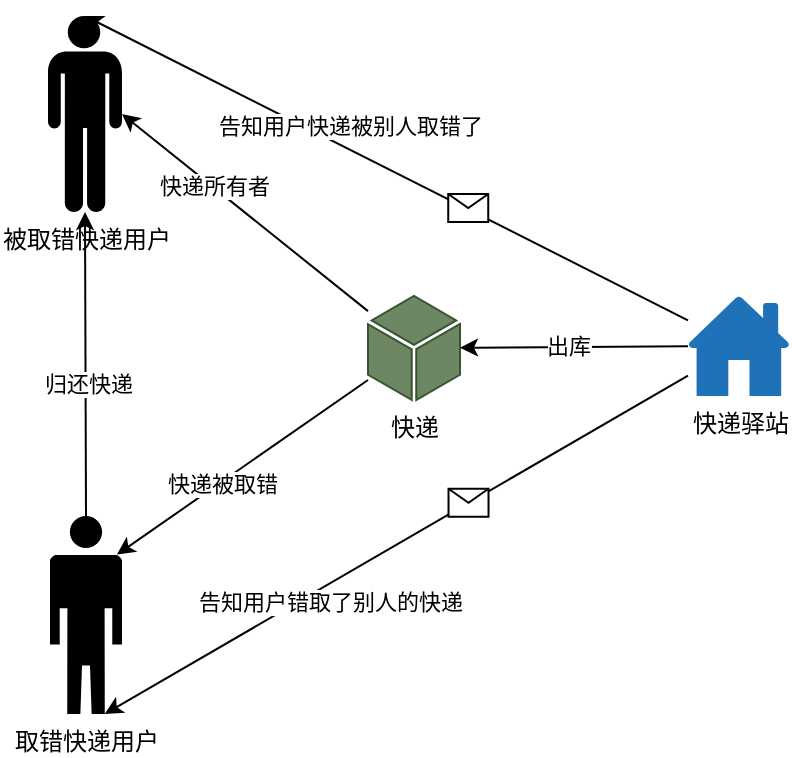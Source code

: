 <mxfile>
    <diagram id="vlvWP8S1lTVV3LTyoqqZ" name="第 1 页">
        <mxGraphModel dx="483" dy="391" grid="1" gridSize="14" guides="1" tooltips="1" connect="1" arrows="1" fold="1" page="1" pageScale="1" pageWidth="1200" pageHeight="1920" math="0" shadow="0">
            <root>
                <mxCell id="0"/>
                <mxCell id="1" parent="0"/>
                <mxCell id="2" value="被取错快递用户" style="shape=mxgraph.signs.people.man_1;html=1;pointerEvents=1;fillColor=#000000;strokeColor=none;verticalLabelPosition=bottom;verticalAlign=top;align=center;sketch=0;" vertex="1" parent="1">
                    <mxGeometry x="320" y="740" width="37" height="98" as="geometry"/>
                </mxCell>
                <mxCell id="3" value="&lt;font color=&quot;#000000&quot;&gt;快递&lt;/font&gt;" style="sketch=0;pointerEvents=1;shadow=0;dashed=0;html=1;strokeColor=#3A5431;fillColor=#6d8764;labelPosition=center;verticalLabelPosition=bottom;verticalAlign=top;outlineConnect=0;align=center;shape=mxgraph.office.concepts.node_generic;fontColor=#ffffff;" vertex="1" parent="1">
                    <mxGeometry x="480" y="880" width="46" height="52" as="geometry"/>
                </mxCell>
                <mxCell id="4" value="快递驿站" style="sketch=0;pointerEvents=1;shadow=0;dashed=0;html=1;strokeColor=none;labelPosition=center;verticalLabelPosition=bottom;verticalAlign=top;outlineConnect=0;align=center;shape=mxgraph.office.concepts.home;fillColor=#2072B8;" vertex="1" parent="1">
                    <mxGeometry x="640" y="880" width="51" height="50" as="geometry"/>
                </mxCell>
                <mxCell id="5" value="取错快递用户" style="shape=mxgraph.signs.people.man_2;html=1;pointerEvents=1;fillColor=#000000;strokeColor=none;verticalLabelPosition=bottom;verticalAlign=top;align=center;sketch=0;" vertex="1" parent="1">
                    <mxGeometry x="321" y="990" width="36" height="99" as="geometry"/>
                </mxCell>
                <mxCell id="7" value="" style="endArrow=classic;html=1;" edge="1" parent="1" source="4" target="3">
                    <mxGeometry width="50" height="50" relative="1" as="geometry">
                        <mxPoint x="580" y="970" as="sourcePoint"/>
                        <mxPoint x="630" y="920" as="targetPoint"/>
                    </mxGeometry>
                </mxCell>
                <mxCell id="8" value="出库" style="edgeLabel;html=1;align=center;verticalAlign=middle;resizable=0;points=[];" vertex="1" connectable="0" parent="7">
                    <mxGeometry x="0.56" y="1" relative="1" as="geometry">
                        <mxPoint x="29" y="-2" as="offset"/>
                    </mxGeometry>
                </mxCell>
                <mxCell id="9" value="" style="endArrow=classic;html=1;entryX=0.93;entryY=0.195;entryDx=0;entryDy=0;entryPerimeter=0;" edge="1" parent="1" source="3" target="5">
                    <mxGeometry width="50" height="50" relative="1" as="geometry">
                        <mxPoint x="580" y="970" as="sourcePoint"/>
                        <mxPoint x="630" y="920" as="targetPoint"/>
                    </mxGeometry>
                </mxCell>
                <mxCell id="10" value="快递被取错" style="edgeLabel;html=1;align=center;verticalAlign=middle;resizable=0;points=[];" vertex="1" connectable="0" parent="9">
                    <mxGeometry x="0.192" relative="1" as="geometry">
                        <mxPoint x="1" as="offset"/>
                    </mxGeometry>
                </mxCell>
                <mxCell id="11" value="" style="endArrow=classic;html=1;entryX=1;entryY=0.5;entryDx=0;entryDy=0;entryPerimeter=0;" edge="1" parent="1" source="3" target="2">
                    <mxGeometry width="50" height="50" relative="1" as="geometry">
                        <mxPoint x="580" y="970" as="sourcePoint"/>
                        <mxPoint x="630" y="920" as="targetPoint"/>
                    </mxGeometry>
                </mxCell>
                <mxCell id="12" value="快递所有者" style="edgeLabel;html=1;align=center;verticalAlign=middle;resizable=0;points=[];" vertex="1" connectable="0" parent="11">
                    <mxGeometry x="0.266" y="-1" relative="1" as="geometry">
                        <mxPoint as="offset"/>
                    </mxGeometry>
                </mxCell>
                <mxCell id="13" value="" style="endArrow=classic;html=1;entryX=0.76;entryY=1;entryDx=0;entryDy=0;entryPerimeter=0;" edge="1" parent="1" source="4" target="5">
                    <mxGeometry relative="1" as="geometry">
                        <mxPoint x="550" y="950" as="sourcePoint"/>
                        <mxPoint x="590" y="990" as="targetPoint"/>
                    </mxGeometry>
                </mxCell>
                <mxCell id="14" value="" style="shape=message;html=1;outlineConnect=0;" vertex="1" parent="13">
                    <mxGeometry width="20" height="14" relative="1" as="geometry">
                        <mxPoint x="26" y="-28" as="offset"/>
                    </mxGeometry>
                </mxCell>
                <mxCell id="17" value="告知用户错取了别人的快递" style="edgeLabel;html=1;align=center;verticalAlign=middle;resizable=0;points=[];" vertex="1" connectable="0" parent="13">
                    <mxGeometry x="-0.215" y="4" relative="1" as="geometry">
                        <mxPoint x="-67" y="43" as="offset"/>
                    </mxGeometry>
                </mxCell>
                <mxCell id="15" value="" style="endArrow=classic;html=1;entryX=0.5;entryY=0;entryDx=0;entryDy=0;entryPerimeter=0;" edge="1" parent="1" source="4" target="2">
                    <mxGeometry relative="1" as="geometry">
                        <mxPoint x="550" y="950" as="sourcePoint"/>
                        <mxPoint x="650" y="950" as="targetPoint"/>
                    </mxGeometry>
                </mxCell>
                <mxCell id="16" value="" style="shape=message;html=1;outlineConnect=0;" vertex="1" parent="15">
                    <mxGeometry width="20" height="14" relative="1" as="geometry">
                        <mxPoint x="31" y="13" as="offset"/>
                    </mxGeometry>
                </mxCell>
                <mxCell id="19" value="告知用户快递被别人取错了" style="edgeLabel;html=1;align=center;verticalAlign=middle;resizable=0;points=[];" vertex="1" connectable="0" parent="15">
                    <mxGeometry x="0.436" y="-2" relative="1" as="geometry">
                        <mxPoint x="46" y="14" as="offset"/>
                    </mxGeometry>
                </mxCell>
                <mxCell id="20" value="" style="endArrow=classic;html=1;entryX=0.5;entryY=1;entryDx=0;entryDy=0;entryPerimeter=0;exitX=0.5;exitY=0;exitDx=0;exitDy=0;exitPerimeter=0;" edge="1" parent="1" source="5" target="2">
                    <mxGeometry width="50" height="50" relative="1" as="geometry">
                        <mxPoint x="320" y="980" as="sourcePoint"/>
                        <mxPoint x="370" y="930" as="targetPoint"/>
                    </mxGeometry>
                </mxCell>
                <mxCell id="21" value="归还快递" style="edgeLabel;html=1;align=center;verticalAlign=middle;resizable=0;points=[];" vertex="1" connectable="0" parent="20">
                    <mxGeometry x="-0.128" y="-1" relative="1" as="geometry">
                        <mxPoint as="offset"/>
                    </mxGeometry>
                </mxCell>
            </root>
        </mxGraphModel>
    </diagram>
</mxfile>